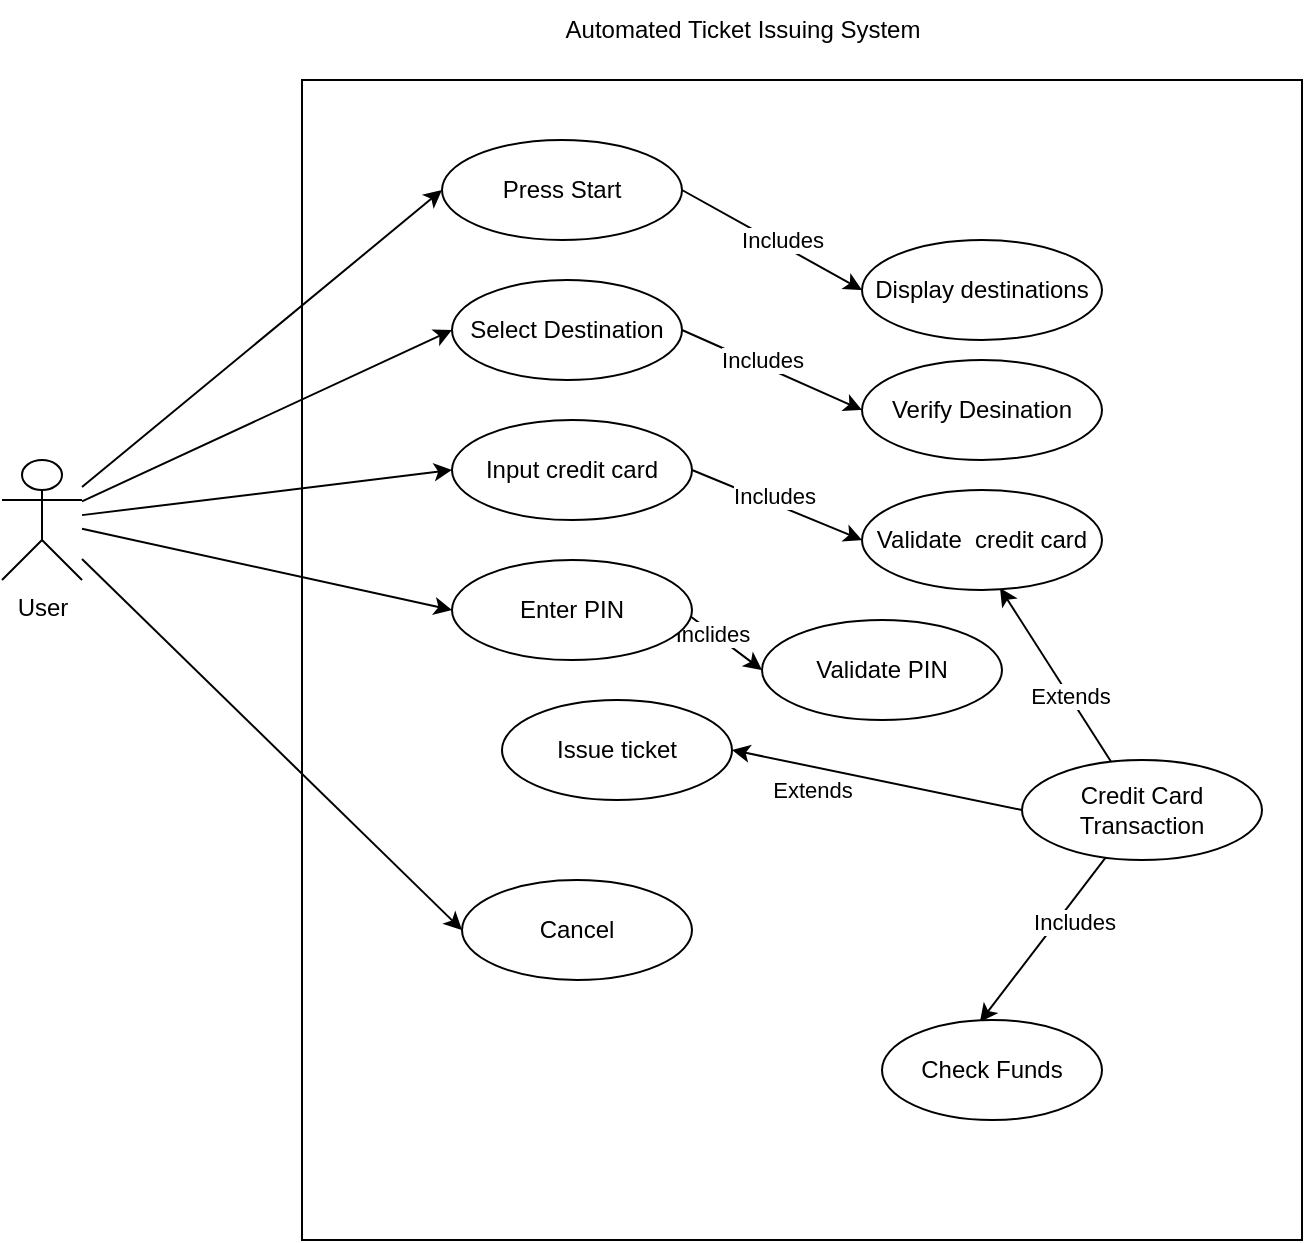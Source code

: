 <mxfile version="21.2.1" type="github">
  <diagram name="Page-1" id="KA3FxY_Xme3P7mlJ_2FO">
    <mxGraphModel dx="880" dy="1583" grid="1" gridSize="10" guides="1" tooltips="1" connect="1" arrows="1" fold="1" page="1" pageScale="1" pageWidth="850" pageHeight="1100" math="0" shadow="0">
      <root>
        <mxCell id="0" />
        <mxCell id="1" parent="0" />
        <mxCell id="yk-ILZsAhJRYTvqcDezq-1" value="User" style="shape=umlActor;verticalLabelPosition=bottom;verticalAlign=top;html=1;" vertex="1" parent="1">
          <mxGeometry x="130" y="220" width="40" height="60" as="geometry" />
        </mxCell>
        <mxCell id="yk-ILZsAhJRYTvqcDezq-3" value="" style="rounded=0;whiteSpace=wrap;html=1;" vertex="1" parent="1">
          <mxGeometry x="280" y="30" width="500" height="580" as="geometry" />
        </mxCell>
        <mxCell id="yk-ILZsAhJRYTvqcDezq-16" value="" style="rounded=0;orthogonalLoop=1;jettySize=auto;html=1;entryX=0;entryY=0.5;entryDx=0;entryDy=0;exitX=1;exitY=0.5;exitDx=0;exitDy=0;" edge="1" parent="1" source="yk-ILZsAhJRYTvqcDezq-4" target="yk-ILZsAhJRYTvqcDezq-9">
          <mxGeometry relative="1" as="geometry" />
        </mxCell>
        <mxCell id="yk-ILZsAhJRYTvqcDezq-40" value="Includes" style="edgeLabel;html=1;align=center;verticalAlign=middle;resizable=0;points=[];" vertex="1" connectable="0" parent="yk-ILZsAhJRYTvqcDezq-16">
          <mxGeometry x="-0.349" y="1" relative="1" as="geometry">
            <mxPoint x="20" y="9" as="offset" />
          </mxGeometry>
        </mxCell>
        <mxCell id="yk-ILZsAhJRYTvqcDezq-4" value="Press Start" style="ellipse;whiteSpace=wrap;html=1;" vertex="1" parent="1">
          <mxGeometry x="350" y="60" width="120" height="50" as="geometry" />
        </mxCell>
        <mxCell id="yk-ILZsAhJRYTvqcDezq-27" style="rounded=0;orthogonalLoop=1;jettySize=auto;html=1;entryX=0;entryY=0.5;entryDx=0;entryDy=0;exitX=1;exitY=0.5;exitDx=0;exitDy=0;" edge="1" parent="1" source="yk-ILZsAhJRYTvqcDezq-5" target="yk-ILZsAhJRYTvqcDezq-8">
          <mxGeometry relative="1" as="geometry" />
        </mxCell>
        <mxCell id="yk-ILZsAhJRYTvqcDezq-41" value="Includes" style="edgeLabel;html=1;align=center;verticalAlign=middle;resizable=0;points=[];" vertex="1" connectable="0" parent="yk-ILZsAhJRYTvqcDezq-27">
          <mxGeometry x="-0.301" y="-1" relative="1" as="geometry">
            <mxPoint x="9" as="offset" />
          </mxGeometry>
        </mxCell>
        <mxCell id="yk-ILZsAhJRYTvqcDezq-5" value="Select Destination" style="ellipse;whiteSpace=wrap;html=1;" vertex="1" parent="1">
          <mxGeometry x="355" y="130" width="115" height="50" as="geometry" />
        </mxCell>
        <mxCell id="yk-ILZsAhJRYTvqcDezq-14" value="" style="rounded=0;orthogonalLoop=1;jettySize=auto;html=1;entryX=0;entryY=0.5;entryDx=0;entryDy=0;exitX=1;exitY=0.5;exitDx=0;exitDy=0;" edge="1" parent="1" source="yk-ILZsAhJRYTvqcDezq-6" target="yk-ILZsAhJRYTvqcDezq-11">
          <mxGeometry relative="1" as="geometry" />
        </mxCell>
        <mxCell id="yk-ILZsAhJRYTvqcDezq-42" value="Includes" style="edgeLabel;html=1;align=center;verticalAlign=middle;resizable=0;points=[];" vertex="1" connectable="0" parent="yk-ILZsAhJRYTvqcDezq-14">
          <mxGeometry x="-0.287" relative="1" as="geometry">
            <mxPoint x="10" as="offset" />
          </mxGeometry>
        </mxCell>
        <mxCell id="yk-ILZsAhJRYTvqcDezq-6" value="Input credit card" style="ellipse;whiteSpace=wrap;html=1;" vertex="1" parent="1">
          <mxGeometry x="355" y="200" width="120" height="50" as="geometry" />
        </mxCell>
        <mxCell id="yk-ILZsAhJRYTvqcDezq-17" value="" style="rounded=0;orthogonalLoop=1;jettySize=auto;html=1;entryX=0;entryY=0.5;entryDx=0;entryDy=0;" edge="1" parent="1" target="yk-ILZsAhJRYTvqcDezq-12">
          <mxGeometry relative="1" as="geometry">
            <mxPoint x="470" y="295" as="sourcePoint" />
          </mxGeometry>
        </mxCell>
        <mxCell id="yk-ILZsAhJRYTvqcDezq-43" value="Inclides" style="edgeLabel;html=1;align=center;verticalAlign=middle;resizable=0;points=[];" vertex="1" connectable="0" parent="yk-ILZsAhJRYTvqcDezq-17">
          <mxGeometry x="-0.25" relative="1" as="geometry">
            <mxPoint as="offset" />
          </mxGeometry>
        </mxCell>
        <mxCell id="yk-ILZsAhJRYTvqcDezq-7" value="Enter PIN" style="ellipse;whiteSpace=wrap;html=1;" vertex="1" parent="1">
          <mxGeometry x="355" y="270" width="120" height="50" as="geometry" />
        </mxCell>
        <mxCell id="yk-ILZsAhJRYTvqcDezq-8" value="Verify Desination" style="ellipse;whiteSpace=wrap;html=1;" vertex="1" parent="1">
          <mxGeometry x="560" y="170" width="120" height="50" as="geometry" />
        </mxCell>
        <mxCell id="yk-ILZsAhJRYTvqcDezq-9" value="Display destinations" style="ellipse;whiteSpace=wrap;html=1;" vertex="1" parent="1">
          <mxGeometry x="560" y="110" width="120" height="50" as="geometry" />
        </mxCell>
        <mxCell id="yk-ILZsAhJRYTvqcDezq-18" value="" style="rounded=0;orthogonalLoop=1;jettySize=auto;html=1;entryX=0.575;entryY=0.98;entryDx=0;entryDy=0;entryPerimeter=0;" edge="1" parent="1" source="yk-ILZsAhJRYTvqcDezq-10" target="yk-ILZsAhJRYTvqcDezq-11">
          <mxGeometry relative="1" as="geometry">
            <mxPoint x="630" y="280" as="targetPoint" />
          </mxGeometry>
        </mxCell>
        <mxCell id="yk-ILZsAhJRYTvqcDezq-57" value="Extends" style="edgeLabel;html=1;align=center;verticalAlign=middle;resizable=0;points=[];" vertex="1" connectable="0" parent="yk-ILZsAhJRYTvqcDezq-18">
          <mxGeometry x="-0.264" relative="1" as="geometry">
            <mxPoint y="-1" as="offset" />
          </mxGeometry>
        </mxCell>
        <mxCell id="yk-ILZsAhJRYTvqcDezq-22" value="" style="rounded=0;orthogonalLoop=1;jettySize=auto;html=1;entryX=0.445;entryY=0.02;entryDx=0;entryDy=0;entryPerimeter=0;" edge="1" parent="1" source="yk-ILZsAhJRYTvqcDezq-10" target="yk-ILZsAhJRYTvqcDezq-19">
          <mxGeometry relative="1" as="geometry">
            <mxPoint x="620" y="460" as="targetPoint" />
          </mxGeometry>
        </mxCell>
        <mxCell id="yk-ILZsAhJRYTvqcDezq-53" value="Includes" style="edgeLabel;html=1;align=center;verticalAlign=middle;resizable=0;points=[];" vertex="1" connectable="0" parent="yk-ILZsAhJRYTvqcDezq-22">
          <mxGeometry x="-0.465" y="-1" relative="1" as="geometry">
            <mxPoint x="1" y="11" as="offset" />
          </mxGeometry>
        </mxCell>
        <mxCell id="yk-ILZsAhJRYTvqcDezq-54" value="" style="rounded=0;orthogonalLoop=1;jettySize=auto;html=1;entryX=0;entryY=0.5;entryDx=0;entryDy=0;exitX=0;exitY=0.5;exitDx=0;exitDy=0;" edge="1" parent="1" source="yk-ILZsAhJRYTvqcDezq-10" target="yk-ILZsAhJRYTvqcDezq-23">
          <mxGeometry relative="1" as="geometry">
            <mxPoint x="561" y="415" as="sourcePoint" />
            <mxPoint x="526" y="365" as="targetPoint" />
          </mxGeometry>
        </mxCell>
        <mxCell id="yk-ILZsAhJRYTvqcDezq-55" value="Extends" style="edgeLabel;html=1;align=center;verticalAlign=middle;resizable=0;points=[];" vertex="1" connectable="0" parent="yk-ILZsAhJRYTvqcDezq-54">
          <mxGeometry x="0.536" y="-1" relative="1" as="geometry">
            <mxPoint x="6" y="14" as="offset" />
          </mxGeometry>
        </mxCell>
        <mxCell id="yk-ILZsAhJRYTvqcDezq-10" value="Credit Card Transaction" style="ellipse;whiteSpace=wrap;html=1;" vertex="1" parent="1">
          <mxGeometry x="640" y="370" width="120" height="50" as="geometry" />
        </mxCell>
        <mxCell id="yk-ILZsAhJRYTvqcDezq-11" value="Validate&amp;nbsp; credit card" style="ellipse;whiteSpace=wrap;html=1;" vertex="1" parent="1">
          <mxGeometry x="560" y="235" width="120" height="50" as="geometry" />
        </mxCell>
        <mxCell id="yk-ILZsAhJRYTvqcDezq-12" value="Validate PIN" style="ellipse;whiteSpace=wrap;html=1;" vertex="1" parent="1">
          <mxGeometry x="510" y="300" width="120" height="50" as="geometry" />
        </mxCell>
        <mxCell id="yk-ILZsAhJRYTvqcDezq-19" value="Check Funds" style="ellipse;whiteSpace=wrap;html=1;" vertex="1" parent="1">
          <mxGeometry x="570" y="500" width="110" height="50" as="geometry" />
        </mxCell>
        <mxCell id="yk-ILZsAhJRYTvqcDezq-23" value="Issue ticket " style="ellipse;whiteSpace=wrap;html=1;direction=west;" vertex="1" parent="1">
          <mxGeometry x="380" y="340" width="115" height="50" as="geometry" />
        </mxCell>
        <mxCell id="yk-ILZsAhJRYTvqcDezq-35" value="" style="rounded=0;orthogonalLoop=1;jettySize=auto;html=1;entryX=0;entryY=0.5;entryDx=0;entryDy=0;" edge="1" parent="1" source="yk-ILZsAhJRYTvqcDezq-1" target="yk-ILZsAhJRYTvqcDezq-4">
          <mxGeometry relative="1" as="geometry" />
        </mxCell>
        <mxCell id="yk-ILZsAhJRYTvqcDezq-36" style="rounded=0;orthogonalLoop=1;jettySize=auto;html=1;entryX=0;entryY=0.5;entryDx=0;entryDy=0;" edge="1" parent="1" source="yk-ILZsAhJRYTvqcDezq-1" target="yk-ILZsAhJRYTvqcDezq-5">
          <mxGeometry relative="1" as="geometry" />
        </mxCell>
        <mxCell id="yk-ILZsAhJRYTvqcDezq-37" value="" style="rounded=0;orthogonalLoop=1;jettySize=auto;html=1;entryX=0;entryY=0.5;entryDx=0;entryDy=0;" edge="1" parent="1" source="yk-ILZsAhJRYTvqcDezq-1" target="yk-ILZsAhJRYTvqcDezq-6">
          <mxGeometry relative="1" as="geometry" />
        </mxCell>
        <mxCell id="yk-ILZsAhJRYTvqcDezq-38" value="" style="rounded=0;orthogonalLoop=1;jettySize=auto;html=1;entryX=0;entryY=0.5;entryDx=0;entryDy=0;" edge="1" parent="1" source="yk-ILZsAhJRYTvqcDezq-1" target="yk-ILZsAhJRYTvqcDezq-7">
          <mxGeometry relative="1" as="geometry" />
        </mxCell>
        <mxCell id="yk-ILZsAhJRYTvqcDezq-45" value="Cancel" style="ellipse;whiteSpace=wrap;html=1;direction=west;" vertex="1" parent="1">
          <mxGeometry x="360" y="430" width="115" height="50" as="geometry" />
        </mxCell>
        <mxCell id="yk-ILZsAhJRYTvqcDezq-47" style="rounded=0;orthogonalLoop=1;jettySize=auto;html=1;entryX=1;entryY=0.5;entryDx=0;entryDy=0;" edge="1" parent="1" source="yk-ILZsAhJRYTvqcDezq-1" target="yk-ILZsAhJRYTvqcDezq-45">
          <mxGeometry relative="1" as="geometry" />
        </mxCell>
        <mxCell id="yk-ILZsAhJRYTvqcDezq-56" value="Automated Ticket Issuing System" style="text;html=1;align=center;verticalAlign=middle;resizable=0;points=[];autosize=1;strokeColor=none;fillColor=none;" vertex="1" parent="1">
          <mxGeometry x="400" y="-10" width="200" height="30" as="geometry" />
        </mxCell>
      </root>
    </mxGraphModel>
  </diagram>
</mxfile>
